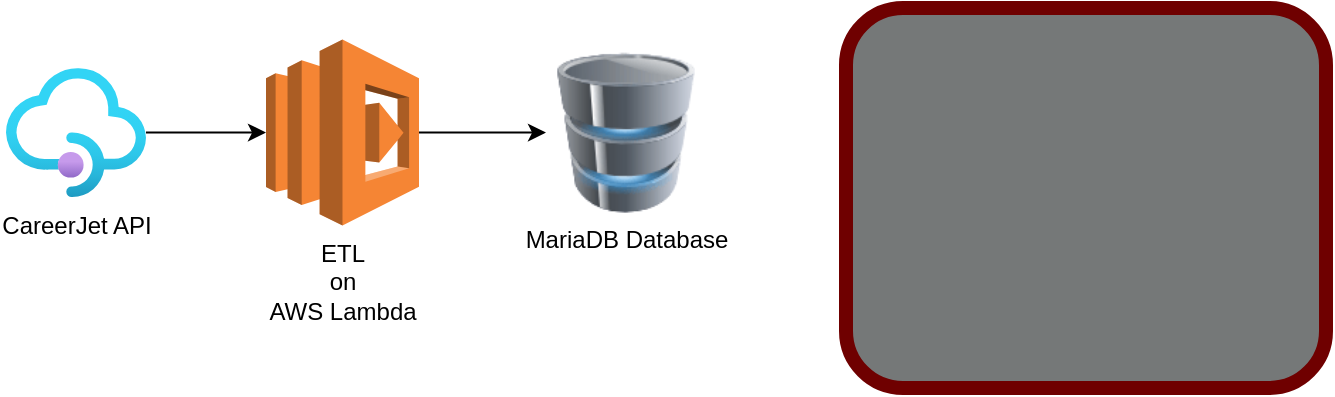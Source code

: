<mxfile version="21.3.5" type="github">
  <diagram name="Page-1" id="rTmU0gyJbu6paWlbTUlL">
    <mxGraphModel dx="880" dy="444" grid="1" gridSize="10" guides="1" tooltips="1" connect="1" arrows="1" fold="1" page="1" pageScale="1" pageWidth="850" pageHeight="1100" math="0" shadow="0">
      <root>
        <mxCell id="0" />
        <mxCell id="1" parent="0" />
        <mxCell id="fkUC8mcvuKQt2Qb_8Sz2-13" value="" style="rounded=1;whiteSpace=wrap;html=1;fillColor=#757878;fontColor=#ffffff;strokeColor=#6F0000;strokeWidth=7;" vertex="1" parent="1">
          <mxGeometry x="460" y="150" width="240" height="190" as="geometry" />
        </mxCell>
        <mxCell id="fkUC8mcvuKQt2Qb_8Sz2-3" style="edgeStyle=orthogonalEdgeStyle;rounded=0;orthogonalLoop=1;jettySize=auto;html=1;entryX=0;entryY=0.5;entryDx=0;entryDy=0;entryPerimeter=0;" edge="1" parent="1" source="fkUC8mcvuKQt2Qb_8Sz2-1" target="fkUC8mcvuKQt2Qb_8Sz2-2">
          <mxGeometry relative="1" as="geometry" />
        </mxCell>
        <mxCell id="fkUC8mcvuKQt2Qb_8Sz2-1" value="CareerJet API" style="image;aspect=fixed;html=1;points=[];align=center;fontSize=12;image=img/lib/azure2/app_services/API_Management_Services.svg;" vertex="1" parent="1">
          <mxGeometry x="40" y="180" width="70" height="64.62" as="geometry" />
        </mxCell>
        <mxCell id="fkUC8mcvuKQt2Qb_8Sz2-5" style="edgeStyle=orthogonalEdgeStyle;rounded=0;orthogonalLoop=1;jettySize=auto;html=1;entryX=0;entryY=0.5;entryDx=0;entryDy=0;" edge="1" parent="1" source="fkUC8mcvuKQt2Qb_8Sz2-2" target="fkUC8mcvuKQt2Qb_8Sz2-4">
          <mxGeometry relative="1" as="geometry" />
        </mxCell>
        <mxCell id="fkUC8mcvuKQt2Qb_8Sz2-2" value="ETL&lt;br&gt;on&lt;br&gt;AWS Lambda" style="outlineConnect=0;dashed=0;verticalLabelPosition=bottom;verticalAlign=top;align=center;html=1;shape=mxgraph.aws3.lambda;fillColor=#F58534;gradientColor=none;" vertex="1" parent="1">
          <mxGeometry x="170" y="165.81" width="76.5" height="93" as="geometry" />
        </mxCell>
        <mxCell id="fkUC8mcvuKQt2Qb_8Sz2-4" value="MariaDB Database" style="image;html=1;image=img/lib/clip_art/computers/Database_128x128.png" vertex="1" parent="1">
          <mxGeometry x="310" y="172.31" width="80" height="80" as="geometry" />
        </mxCell>
        <mxCell id="fkUC8mcvuKQt2Qb_8Sz2-6" value="" style="shape=image;verticalLabelPosition=bottom;labelBackgroundColor=default;verticalAlign=top;aspect=fixed;imageAspect=0;image=https://miro.medium.com/v2/resize:fit:4000/1*kW0usTU3tShomMP6Ke-DEg.png;" vertex="1" parent="1">
          <mxGeometry x="470" y="160" width="90" height="46.87" as="geometry" />
        </mxCell>
        <mxCell id="fkUC8mcvuKQt2Qb_8Sz2-14" value="" style="shape=image;verticalLabelPosition=bottom;labelBackgroundColor=default;verticalAlign=top;aspect=fixed;imageAspect=0;image=https://info.neteris.com/hubfs/oracle-cloud-logo.png;" vertex="1" parent="1">
          <mxGeometry x="600" y="287.33" width="100" height="52.67" as="geometry" />
        </mxCell>
      </root>
    </mxGraphModel>
  </diagram>
</mxfile>
